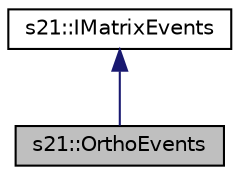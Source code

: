 digraph "s21::OrthoEvents"
{
 // LATEX_PDF_SIZE
  edge [fontname="Helvetica",fontsize="10",labelfontname="Helvetica",labelfontsize="10"];
  node [fontname="Helvetica",fontsize="10",shape=record];
  Node1 [label="s21::OrthoEvents",height=0.2,width=0.4,color="black", fillcolor="grey75", style="filled", fontcolor="black",tooltip="Orthogonal projection algorithms."];
  Node2 -> Node1 [dir="back",color="midnightblue",fontsize="10",style="solid",fontname="Helvetica"];
  Node2 [label="s21::IMatrixEvents",height=0.2,width=0.4,color="black", fillcolor="white", style="filled",URL="$classs21_1_1IMatrixEvents.html",tooltip="A class that processes mouse signals."];
}
